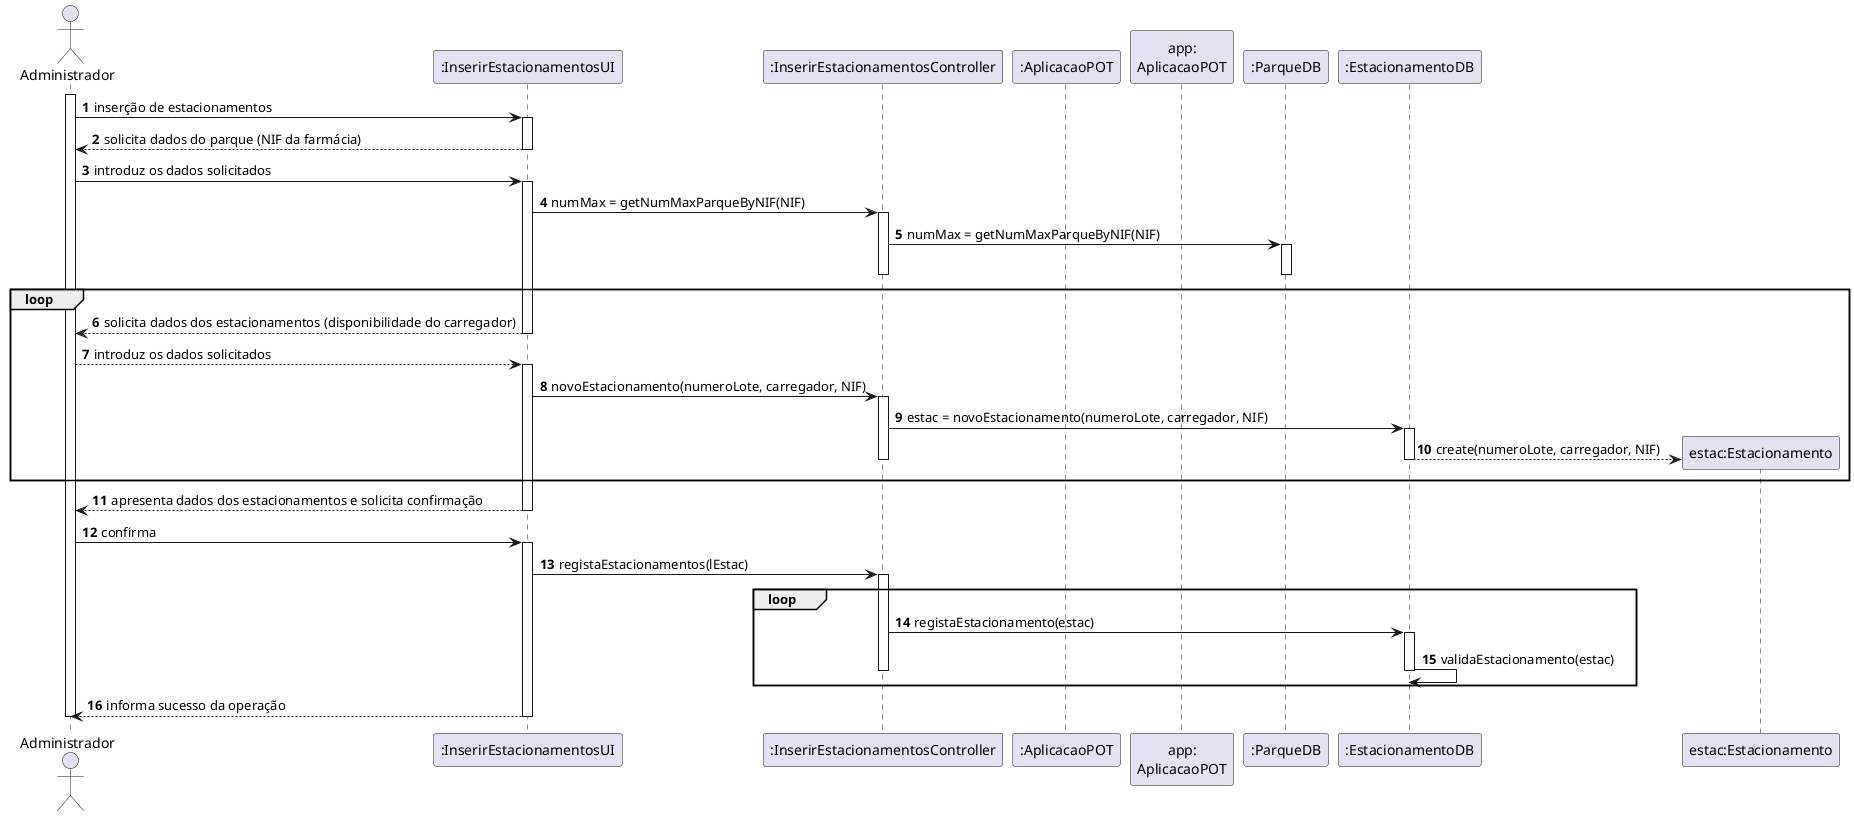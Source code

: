 @startuml
autonumber

actor "Administrador" as ADM
participant ":InserirEstacionamentosUI" as UI
participant ":InserirEstacionamentosController" as CTL
participant ":AplicacaoPOT" as _APP
participant "app:\nAplicacaoPOT" as APP
participant ":ParqueDB" as PDB
participant ":EstacionamentoDB" as EDB
participant "estac:Estacionamento" as ESTAC

activate ADM
ADM -> UI : inserção de estacionamentos
activate UI
UI --> ADM : solicita dados do parque (NIF da farmácia)
deactivate UI

ADM -> UI : introduz os dados solicitados

activate UI
UI -> CTL : numMax = getNumMaxParqueByNIF(NIF)
activate CTL
CTL -> PDB : numMax = getNumMaxParqueByNIF(NIF)
activate PDB
deactivate PDB
deactivate CTL

loop
UI --> ADM : solicita dados dos estacionamentos (disponibilidade do carregador)
deactivate UI

ADM --> UI : introduz os dados solicitados
activate UI

UI -> CTL : novoEstacionamento(numeroLote, carregador, NIF)
activate CTL

CTL -> EDB: estac = novoEstacionamento(numeroLote, carregador, NIF)
activate EDB

EDB --> ESTAC ** : create(numeroLote, carregador, NIF)

deactivate EDB
deactivate CTL
end

UI --> ADM : apresenta dados dos estacionamentos e solicita confirmação
deactivate UI
ADM -> UI : confirma
activate UI
UI -> CTL : registaEstacionamentos(lEstac)

loop
activate CTL
CTL -> EDB :registaEstacionamento(estac)
activate EDB

EDB -> EDB : validaEstacionamento(estac)
deactivate EDB
deactivate CTL
end
UI --> ADM: informa sucesso da operação

deactivate UI
deactivate ADM
@enduml
